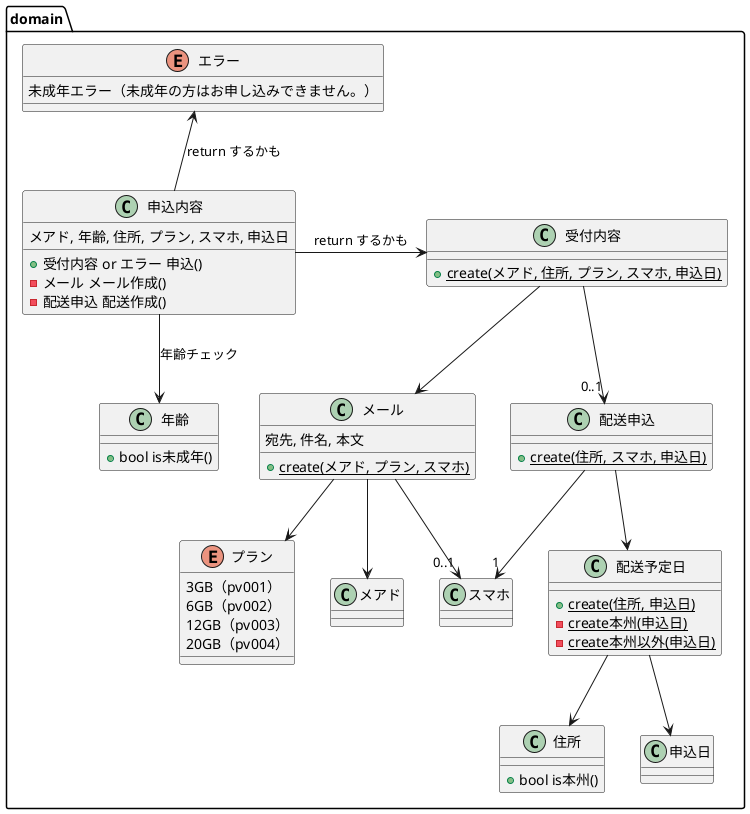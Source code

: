 @startuml

package domain {
  enum エラー {
    未成年エラー（未成年の方はお申し込みできません。）
  }

  class 申込内容 {
    メアド, 年齢, 住所, プラン, スマホ, 申込日
    + 受付内容 or エラー 申込()
    - メール メール作成()
    - 配送申込 配送作成()
  }

  enum プラン {
    3GB（pv001）
    6GB（pv002）
    12GB（pv003）
    20GB（pv004）
  }

  class 年齢 {
    + bool is未成年()
  }

  class 住所 {
    + bool is本州()
  }

  申込内容 --> 年齢 : 年齢チェック

  class 配送予定日 {
    + {static} create(住所, 申込日)
    - {static} create本州(申込日)
    - {static} create本州以外(申込日)
  }

  配送予定日 --> 住所
  配送予定日 --> 申込日

  class 配送申込 {
    + {static} create(住所, スマホ, 申込日)
  }

  配送申込 --> 配送予定日
  配送申込 --> "1" スマホ

  class 受付内容 {
    + {static} create(メアド, 住所, プラン, スマホ, 申込日)
  }

  受付内容 --> "0..1" 配送申込
  受付内容 --> メール

  class メール {
    宛先, 件名, 本文
    + {static} create(メアド, プラン, スマホ)
  }

  メール --> プラン
  メール --> "0..1" スマホ
  メール --> メアド

  申込内容 -r-> 受付内容 : return するかも
  申込内容 -u-> エラー : return するかも
}

@enduml
